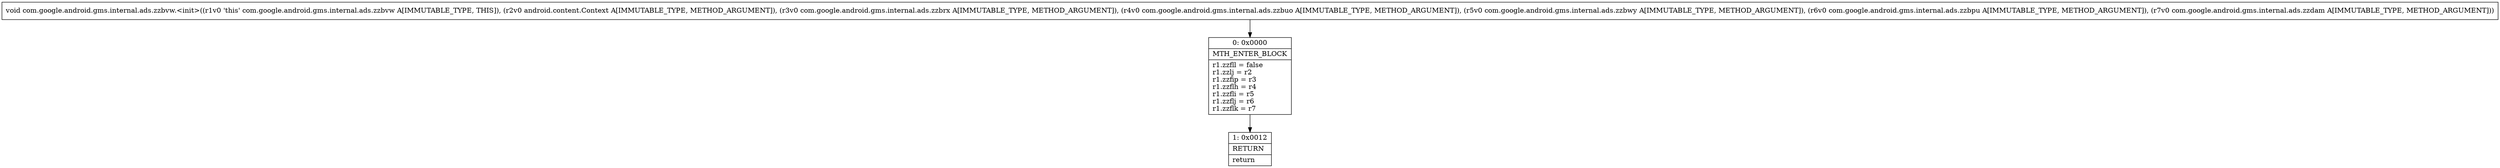 digraph "CFG forcom.google.android.gms.internal.ads.zzbvw.\<init\>(Landroid\/content\/Context;Lcom\/google\/android\/gms\/internal\/ads\/zzbrx;Lcom\/google\/android\/gms\/internal\/ads\/zzbuo;Lcom\/google\/android\/gms\/internal\/ads\/zzbwy;Lcom\/google\/android\/gms\/internal\/ads\/zzbpu;Lcom\/google\/android\/gms\/internal\/ads\/zzdam;)V" {
Node_0 [shape=record,label="{0\:\ 0x0000|MTH_ENTER_BLOCK\l|r1.zzfll = false\lr1.zzlj = r2\lr1.zzfip = r3\lr1.zzflh = r4\lr1.zzfli = r5\lr1.zzflj = r6\lr1.zzflk = r7\l}"];
Node_1 [shape=record,label="{1\:\ 0x0012|RETURN\l|return\l}"];
MethodNode[shape=record,label="{void com.google.android.gms.internal.ads.zzbvw.\<init\>((r1v0 'this' com.google.android.gms.internal.ads.zzbvw A[IMMUTABLE_TYPE, THIS]), (r2v0 android.content.Context A[IMMUTABLE_TYPE, METHOD_ARGUMENT]), (r3v0 com.google.android.gms.internal.ads.zzbrx A[IMMUTABLE_TYPE, METHOD_ARGUMENT]), (r4v0 com.google.android.gms.internal.ads.zzbuo A[IMMUTABLE_TYPE, METHOD_ARGUMENT]), (r5v0 com.google.android.gms.internal.ads.zzbwy A[IMMUTABLE_TYPE, METHOD_ARGUMENT]), (r6v0 com.google.android.gms.internal.ads.zzbpu A[IMMUTABLE_TYPE, METHOD_ARGUMENT]), (r7v0 com.google.android.gms.internal.ads.zzdam A[IMMUTABLE_TYPE, METHOD_ARGUMENT])) }"];
MethodNode -> Node_0;
Node_0 -> Node_1;
}

